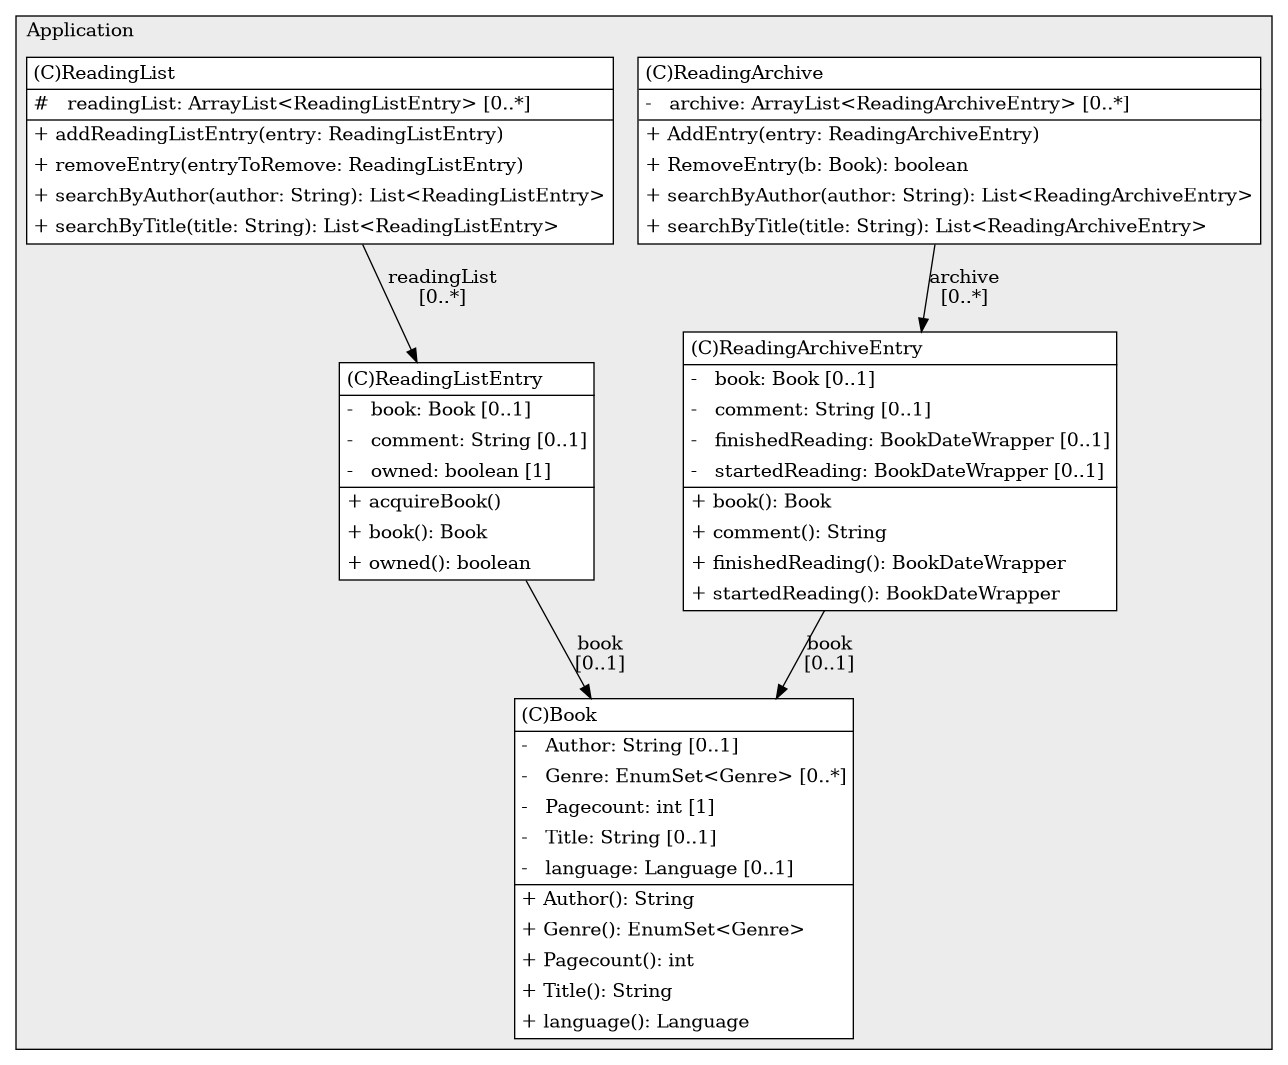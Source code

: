 @startuml

/' diagram meta data start
config=StructureConfiguration;
{
  "projectClassification": {
    "searchMode": "OpenProject", // OpenProject, AllProjects
    "includedProjects": "",
    "pathEndKeywords": "*.impl",
    "isClientPath": "",
    "isClientName": "",
    "isTestPath": "",
    "isTestName": "",
    "isMappingPath": "",
    "isMappingName": "",
    "isDataAccessPath": "",
    "isDataAccessName": "",
    "isDataStructurePath": "",
    "isDataStructureName": "",
    "isInterfaceStructuresPath": "",
    "isInterfaceStructuresName": "",
    "isEntryPointPath": "",
    "isEntryPointName": "",
    "treatFinalFieldsAsMandatory": false
  },
  "graphRestriction": {
    "classPackageExcludeFilter": "",
    "classPackageIncludeFilter": "",
    "classNameExcludeFilter": "",
    "classNameIncludeFilter": "",
    "methodNameExcludeFilter": "",
    "methodNameIncludeFilter": "",
    "removeByInheritance": "", // inheritance/annotation based filtering is done in a second step
    "removeByAnnotation": "",
    "removeByClassPackage": "", // cleanup the graph after inheritance/annotation based filtering is done
    "removeByClassName": "",
    "cutMappings": false,
    "cutEnum": true,
    "cutTests": true,
    "cutClient": true,
    "cutDataAccess": false,
    "cutInterfaceStructures": false,
    "cutDataStructures": false,
    "cutGetterAndSetter": true,
    "cutConstructors": true
  },
  "graphTraversal": {
    "forwardDepth": 1,
    "backwardDepth": 2,
    "classPackageExcludeFilter": "",
    "classPackageIncludeFilter": "",
    "classNameExcludeFilter": "",
    "classNameIncludeFilter": "",
    "methodNameExcludeFilter": "",
    "methodNameIncludeFilter": "",
    "hideMappings": true,
    "hideDataStructures": true,
    "hidePrivateMethods": true,
    "hideInterfaceCalls": false, // indirection: implementation -> interface (is hidden) -> implementation
    "onlyShowApplicationEntryPoints": false, // root node is included
    "useMethodCallsForStructureDiagram": "ForwardOnly" // ForwardOnly, BothDirections, No
  },
  "details": {
    "aggregation": "GroupByClass", // ByClass, GroupByClass, None
    "showClassGenericTypes": true,
    "showMethods": true,
    "showMethodParameterNames": true,
    "showMethodParameterTypes": true,
    "showMethodReturnType": true,
    "showPackageLevels": 1,
    "showDetailedClassStructure": true
  },
  "rootClass": "Plugin.Application.Model.Book",
  "extensionCallbackMethod": "" // qualified.class.name#methodName - signature: public static String method(String)
}
diagram meta data end '/



digraph g {
    rankdir="TB"
    splines=polyline
    

'nodes 
subgraph cluster_1072845520 { 
   	label=Application
	labeljust=l
	fillcolor="#ececec"
	style=filled
   
   Book481104144[
	label=<<TABLE BORDER="1" CELLBORDER="0" CELLPADDING="4" CELLSPACING="0">
<TR><TD ALIGN="LEFT" >(C)Book</TD></TR>
<HR/>
<TR><TD ALIGN="LEFT" >-   Author: String [0..1]</TD></TR>
<TR><TD ALIGN="LEFT" >-   Genre: EnumSet&lt;Genre&gt; [0..*]</TD></TR>
<TR><TD ALIGN="LEFT" >-   Pagecount: int [1]</TD></TR>
<TR><TD ALIGN="LEFT" >-   Title: String [0..1]</TD></TR>
<TR><TD ALIGN="LEFT" >-   language: Language [0..1]</TD></TR>
<HR/>
<TR><TD ALIGN="LEFT" >+ Author(): String</TD></TR>
<TR><TD ALIGN="LEFT" >+ Genre(): EnumSet&lt;Genre&gt;</TD></TR>
<TR><TD ALIGN="LEFT" >+ Pagecount(): int</TD></TR>
<TR><TD ALIGN="LEFT" >+ Title(): String</TD></TR>
<TR><TD ALIGN="LEFT" >+ language(): Language</TD></TR>
</TABLE>>
	style=filled
	margin=0
	shape=plaintext
	fillcolor="#FFFFFF"
];

ReadingArchive481104144[
	label=<<TABLE BORDER="1" CELLBORDER="0" CELLPADDING="4" CELLSPACING="0">
<TR><TD ALIGN="LEFT" >(C)ReadingArchive</TD></TR>
<HR/>
<TR><TD ALIGN="LEFT" >-   archive: ArrayList&lt;ReadingArchiveEntry&gt; [0..*]</TD></TR>
<HR/>
<TR><TD ALIGN="LEFT" >+ AddEntry(entry: ReadingArchiveEntry)</TD></TR>
<TR><TD ALIGN="LEFT" >+ RemoveEntry(b: Book): boolean</TD></TR>
<TR><TD ALIGN="LEFT" >+ searchByAuthor(author: String): List&lt;ReadingArchiveEntry&gt;</TD></TR>
<TR><TD ALIGN="LEFT" >+ searchByTitle(title: String): List&lt;ReadingArchiveEntry&gt;</TD></TR>
</TABLE>>
	style=filled
	margin=0
	shape=plaintext
	fillcolor="#FFFFFF"
];

ReadingArchiveEntry481104144[
	label=<<TABLE BORDER="1" CELLBORDER="0" CELLPADDING="4" CELLSPACING="0">
<TR><TD ALIGN="LEFT" >(C)ReadingArchiveEntry</TD></TR>
<HR/>
<TR><TD ALIGN="LEFT" >-   book: Book [0..1]</TD></TR>
<TR><TD ALIGN="LEFT" >-   comment: String [0..1]</TD></TR>
<TR><TD ALIGN="LEFT" >-   finishedReading: BookDateWrapper [0..1]</TD></TR>
<TR><TD ALIGN="LEFT" >-   startedReading: BookDateWrapper [0..1]</TD></TR>
<HR/>
<TR><TD ALIGN="LEFT" >+ book(): Book</TD></TR>
<TR><TD ALIGN="LEFT" >+ comment(): String</TD></TR>
<TR><TD ALIGN="LEFT" >+ finishedReading(): BookDateWrapper</TD></TR>
<TR><TD ALIGN="LEFT" >+ startedReading(): BookDateWrapper</TD></TR>
</TABLE>>
	style=filled
	margin=0
	shape=plaintext
	fillcolor="#FFFFFF"
];

ReadingList481104144[
	label=<<TABLE BORDER="1" CELLBORDER="0" CELLPADDING="4" CELLSPACING="0">
<TR><TD ALIGN="LEFT" >(C)ReadingList</TD></TR>
<HR/>
<TR><TD ALIGN="LEFT" >#   readingList: ArrayList&lt;ReadingListEntry&gt; [0..*]</TD></TR>
<HR/>
<TR><TD ALIGN="LEFT" >+ addReadingListEntry(entry: ReadingListEntry)</TD></TR>
<TR><TD ALIGN="LEFT" >+ removeEntry(entryToRemove: ReadingListEntry)</TD></TR>
<TR><TD ALIGN="LEFT" >+ searchByAuthor(author: String): List&lt;ReadingListEntry&gt;</TD></TR>
<TR><TD ALIGN="LEFT" >+ searchByTitle(title: String): List&lt;ReadingListEntry&gt;</TD></TR>
</TABLE>>
	style=filled
	margin=0
	shape=plaintext
	fillcolor="#FFFFFF"
];

ReadingListEntry481104144[
	label=<<TABLE BORDER="1" CELLBORDER="0" CELLPADDING="4" CELLSPACING="0">
<TR><TD ALIGN="LEFT" >(C)ReadingListEntry</TD></TR>
<HR/>
<TR><TD ALIGN="LEFT" >-   book: Book [0..1]</TD></TR>
<TR><TD ALIGN="LEFT" >-   comment: String [0..1]</TD></TR>
<TR><TD ALIGN="LEFT" >-   owned: boolean [1]</TD></TR>
<HR/>
<TR><TD ALIGN="LEFT" >+ acquireBook()</TD></TR>
<TR><TD ALIGN="LEFT" >+ book(): Book</TD></TR>
<TR><TD ALIGN="LEFT" >+ owned(): boolean</TD></TR>
</TABLE>>
	style=filled
	margin=0
	shape=plaintext
	fillcolor="#FFFFFF"
];
} 

'edges    
ReadingArchive481104144 -> ReadingArchiveEntry481104144[label="archive
[0..*]"];
ReadingArchiveEntry481104144 -> Book481104144[label="book
[0..1]"];
ReadingList481104144 -> ReadingListEntry481104144[label="readingList
[0..*]"];
ReadingListEntry481104144 -> Book481104144[label="book
[0..1]"];
    
}
@enduml